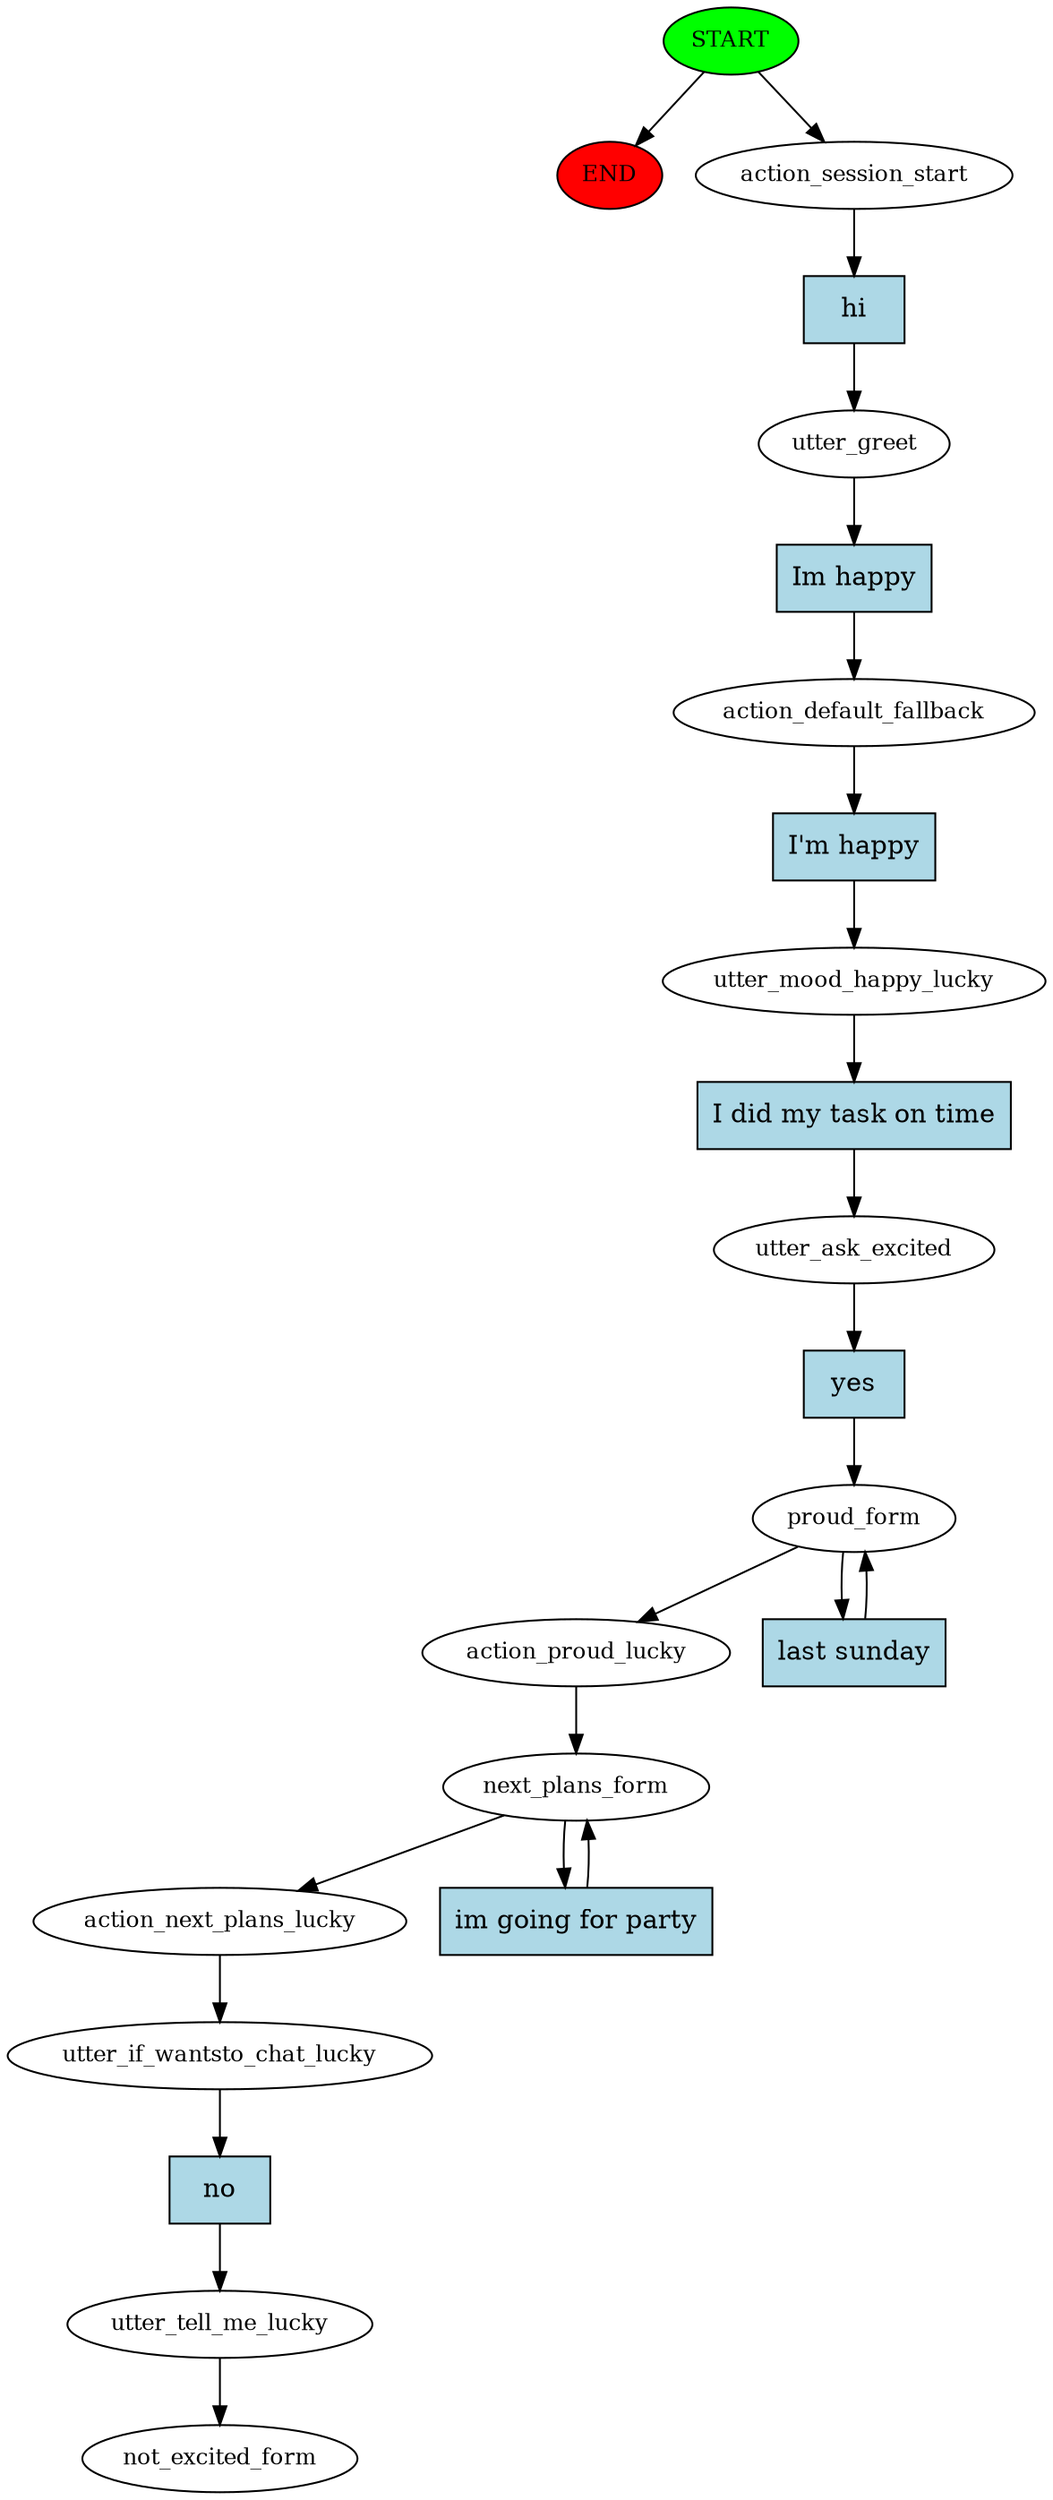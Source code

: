 digraph  {
0 [class="start active", fillcolor=green, fontsize=12, label=START, style=filled];
"-1" [class=end, fillcolor=red, fontsize=12, label=END, style=filled];
1 [class=active, fontsize=12, label=action_session_start];
2 [class=active, fontsize=12, label=utter_greet];
3 [class=active, fontsize=12, label=action_default_fallback];
4 [class=active, fontsize=12, label=utter_mood_happy_lucky];
5 [class=active, fontsize=12, label=utter_ask_excited];
6 [class=active, fontsize=12, label=proud_form];
8 [class=active, fontsize=12, label=action_proud_lucky];
9 [class=active, fontsize=12, label=next_plans_form];
11 [class=active, fontsize=12, label=action_next_plans_lucky];
12 [class=active, fontsize=12, label=utter_if_wantsto_chat_lucky];
13 [class=active, fontsize=12, label=utter_tell_me_lucky];
14 [class="dashed active", fontsize=12, label=not_excited_form];
15 [class="intent active", fillcolor=lightblue, label=hi, shape=rect, style=filled];
16 [class="intent active", fillcolor=lightblue, label="Im happy", shape=rect, style=filled];
17 [class="intent active", fillcolor=lightblue, label="I'm happy", shape=rect, style=filled];
18 [class="intent active", fillcolor=lightblue, label="I did my task on time", shape=rect, style=filled];
19 [class="intent active", fillcolor=lightblue, label=yes, shape=rect, style=filled];
20 [class="intent active", fillcolor=lightblue, label="last sunday", shape=rect, style=filled];
21 [class="intent active", fillcolor=lightblue, label="im going for party", shape=rect, style=filled];
22 [class="intent active", fillcolor=lightblue, label=no, shape=rect, style=filled];
0 -> "-1"  [class="", key=NONE, label=""];
0 -> 1  [class=active, key=NONE, label=""];
1 -> 15  [class=active, key=0];
2 -> 16  [class=active, key=0];
3 -> 17  [class=active, key=0];
4 -> 18  [class=active, key=0];
5 -> 19  [class=active, key=0];
6 -> 8  [class=active, key=NONE, label=""];
6 -> 20  [class=active, key=0];
8 -> 9  [class=active, key=NONE, label=""];
9 -> 11  [class=active, key=NONE, label=""];
9 -> 21  [class=active, key=0];
11 -> 12  [class=active, key=NONE, label=""];
12 -> 22  [class=active, key=0];
13 -> 14  [class=active, key=NONE, label=""];
15 -> 2  [class=active, key=0];
16 -> 3  [class=active, key=0];
17 -> 4  [class=active, key=0];
18 -> 5  [class=active, key=0];
19 -> 6  [class=active, key=0];
20 -> 6  [class=active, key=0];
21 -> 9  [class=active, key=0];
22 -> 13  [class=active, key=0];
}
